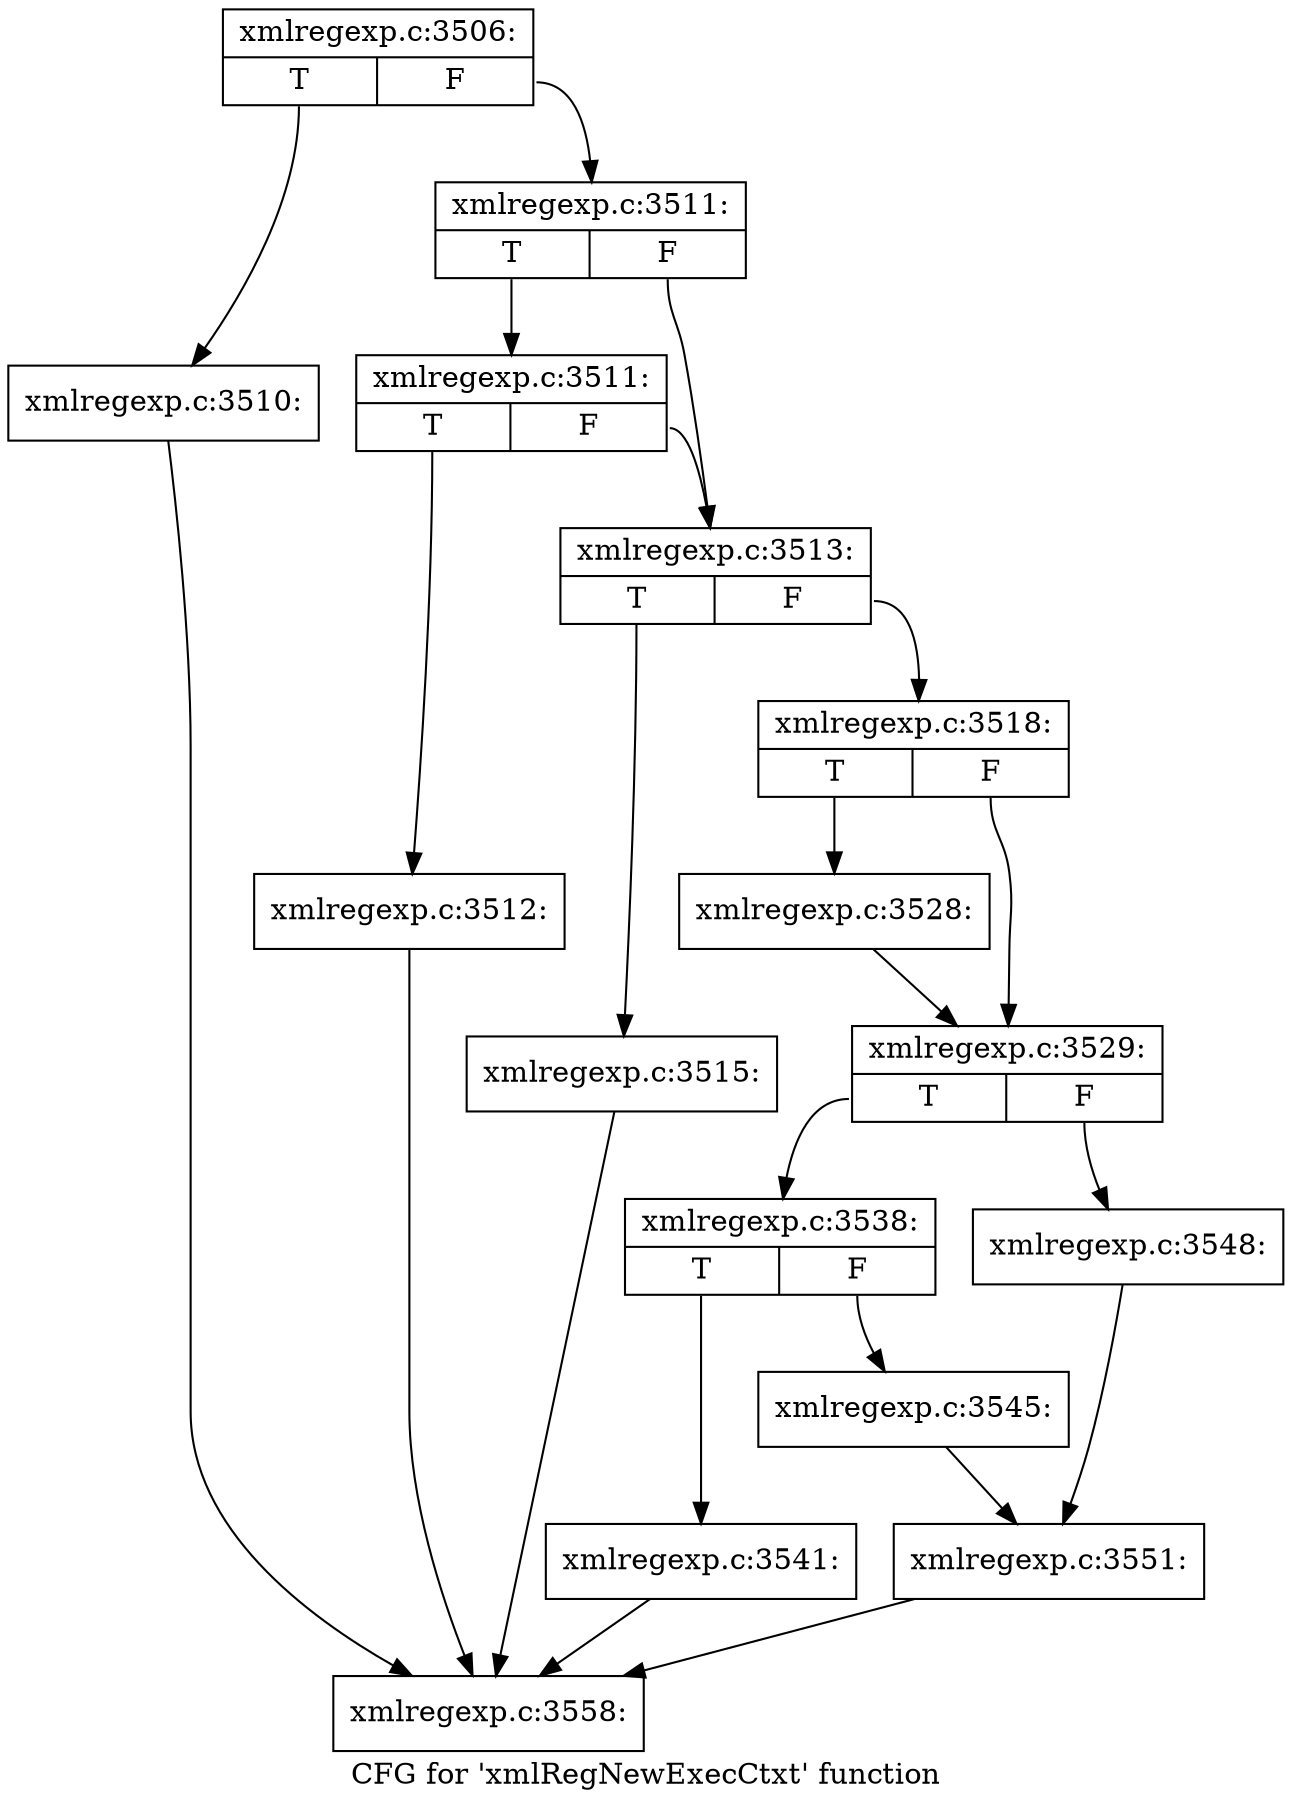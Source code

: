 digraph "CFG for 'xmlRegNewExecCtxt' function" {
	label="CFG for 'xmlRegNewExecCtxt' function";

	Node0x3ffb3f0 [shape=record,label="{xmlregexp.c:3506:|{<s0>T|<s1>F}}"];
	Node0x3ffb3f0:s0 -> Node0x4010ea0;
	Node0x3ffb3f0:s1 -> Node0x4010ef0;
	Node0x4010ea0 [shape=record,label="{xmlregexp.c:3510:}"];
	Node0x4010ea0 -> Node0x3f6a790;
	Node0x4010ef0 [shape=record,label="{xmlregexp.c:3511:|{<s0>T|<s1>F}}"];
	Node0x4010ef0:s0 -> Node0x4011890;
	Node0x4010ef0:s1 -> Node0x4011840;
	Node0x4011890 [shape=record,label="{xmlregexp.c:3511:|{<s0>T|<s1>F}}"];
	Node0x4011890:s0 -> Node0x40117f0;
	Node0x4011890:s1 -> Node0x4011840;
	Node0x40117f0 [shape=record,label="{xmlregexp.c:3512:}"];
	Node0x40117f0 -> Node0x3f6a790;
	Node0x4011840 [shape=record,label="{xmlregexp.c:3513:|{<s0>T|<s1>F}}"];
	Node0x4011840:s0 -> Node0x40126f0;
	Node0x4011840:s1 -> Node0x4012740;
	Node0x40126f0 [shape=record,label="{xmlregexp.c:3515:}"];
	Node0x40126f0 -> Node0x3f6a790;
	Node0x4012740 [shape=record,label="{xmlregexp.c:3518:|{<s0>T|<s1>F}}"];
	Node0x4012740:s0 -> Node0x4016140;
	Node0x4012740:s1 -> Node0x4016190;
	Node0x4016140 [shape=record,label="{xmlregexp.c:3528:}"];
	Node0x4016140 -> Node0x4016190;
	Node0x4016190 [shape=record,label="{xmlregexp.c:3529:|{<s0>T|<s1>F}}"];
	Node0x4016190:s0 -> Node0x4002080;
	Node0x4016190:s1 -> Node0x4017bd0;
	Node0x4002080 [shape=record,label="{xmlregexp.c:3538:|{<s0>T|<s1>F}}"];
	Node0x4002080:s0 -> Node0x4018890;
	Node0x4002080:s1 -> Node0x40188e0;
	Node0x4018890 [shape=record,label="{xmlregexp.c:3541:}"];
	Node0x4018890 -> Node0x3f6a790;
	Node0x40188e0 [shape=record,label="{xmlregexp.c:3545:}"];
	Node0x40188e0 -> Node0x4017b80;
	Node0x4017bd0 [shape=record,label="{xmlregexp.c:3548:}"];
	Node0x4017bd0 -> Node0x4017b80;
	Node0x4017b80 [shape=record,label="{xmlregexp.c:3551:}"];
	Node0x4017b80 -> Node0x3f6a790;
	Node0x3f6a790 [shape=record,label="{xmlregexp.c:3558:}"];
}
